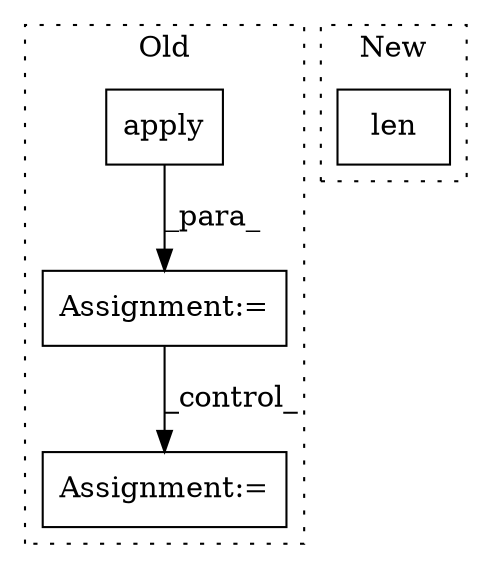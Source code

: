 digraph G {
subgraph cluster0 {
1 [label="apply" a="32" s="7365,7381" l="6,1" shape="box"];
3 [label="Assignment:=" a="7" s="7436" l="1" shape="box"];
4 [label="Assignment:=" a="7" s="7551" l="1" shape="box"];
label = "Old";
style="dotted";
}
subgraph cluster1 {
2 [label="len" a="32" s="4616,4626" l="4,1" shape="box"];
label = "New";
style="dotted";
}
1 -> 3 [label="_para_"];
3 -> 4 [label="_control_"];
}